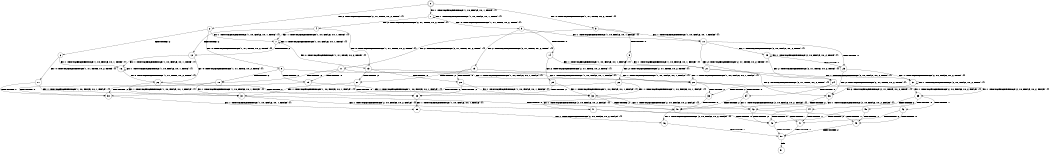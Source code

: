 digraph BCG {
size = "7, 10.5";
center = TRUE;
node [shape = circle];
0 [peripheries = 2];
0 -> 1 [label = "EX !1 !ATOMIC_EXCH_BRANCH (1, +0, FALSE, +0, 1, TRUE) !{}"];
0 -> 2 [label = "EX !2 !ATOMIC_EXCH_BRANCH (2, +1, TRUE, +0, 2, TRUE) !{}"];
0 -> 3 [label = "EX !0 !ATOMIC_EXCH_BRANCH (1, +1, TRUE, +0, 2, TRUE) !{}"];
1 -> 4 [label = "EX !2 !ATOMIC_EXCH_BRANCH (2, +1, TRUE, +0, 2, TRUE) !{}"];
1 -> 5 [label = "EX !0 !ATOMIC_EXCH_BRANCH (1, +1, TRUE, +0, 2, TRUE) !{}"];
1 -> 1 [label = "EX !1 !ATOMIC_EXCH_BRANCH (1, +0, FALSE, +0, 1, TRUE) !{}"];
2 -> 6 [label = "TERMINATE !2"];
2 -> 7 [label = "EX !1 !ATOMIC_EXCH_BRANCH (1, +0, FALSE, +0, 1, TRUE) !{}"];
2 -> 8 [label = "EX !0 !ATOMIC_EXCH_BRANCH (1, +1, TRUE, +0, 2, TRUE) !{}"];
3 -> 9 [label = "TERMINATE !0"];
3 -> 10 [label = "EX !1 !ATOMIC_EXCH_BRANCH (1, +0, FALSE, +0, 1, FALSE) !{}"];
3 -> 11 [label = "EX !2 !ATOMIC_EXCH_BRANCH (2, +1, TRUE, +0, 2, TRUE) !{}"];
4 -> 12 [label = "TERMINATE !2"];
4 -> 13 [label = "EX !0 !ATOMIC_EXCH_BRANCH (1, +1, TRUE, +0, 2, TRUE) !{}"];
4 -> 7 [label = "EX !1 !ATOMIC_EXCH_BRANCH (1, +0, FALSE, +0, 1, TRUE) !{}"];
5 -> 14 [label = "TERMINATE !0"];
5 -> 15 [label = "EX !2 !ATOMIC_EXCH_BRANCH (2, +1, TRUE, +0, 2, TRUE) !{}"];
5 -> 10 [label = "EX !1 !ATOMIC_EXCH_BRANCH (1, +0, FALSE, +0, 1, FALSE) !{}"];
6 -> 16 [label = "EX !1 !ATOMIC_EXCH_BRANCH (1, +0, FALSE, +0, 1, TRUE) !{}"];
6 -> 17 [label = "EX !0 !ATOMIC_EXCH_BRANCH (1, +1, TRUE, +0, 2, TRUE) !{}"];
7 -> 12 [label = "TERMINATE !2"];
7 -> 13 [label = "EX !0 !ATOMIC_EXCH_BRANCH (1, +1, TRUE, +0, 2, TRUE) !{}"];
7 -> 7 [label = "EX !1 !ATOMIC_EXCH_BRANCH (1, +0, FALSE, +0, 1, TRUE) !{}"];
8 -> 18 [label = "TERMINATE !2"];
8 -> 19 [label = "TERMINATE !0"];
8 -> 20 [label = "EX !1 !ATOMIC_EXCH_BRANCH (1, +0, FALSE, +0, 1, FALSE) !{}"];
9 -> 21 [label = "EX !1 !ATOMIC_EXCH_BRANCH (1, +0, FALSE, +0, 1, FALSE) !{}"];
9 -> 22 [label = "EX !2 !ATOMIC_EXCH_BRANCH (2, +1, TRUE, +0, 2, TRUE) !{}"];
10 -> 23 [label = "TERMINATE !0"];
10 -> 24 [label = "EX !2 !ATOMIC_EXCH_BRANCH (2, +1, TRUE, +0, 2, TRUE) !{}"];
10 -> 25 [label = "EX !1 !ATOMIC_EXCH_BRANCH (2, +0, FALSE, +0, 2, TRUE) !{}"];
11 -> 18 [label = "TERMINATE !2"];
11 -> 19 [label = "TERMINATE !0"];
11 -> 20 [label = "EX !1 !ATOMIC_EXCH_BRANCH (1, +0, FALSE, +0, 1, FALSE) !{}"];
12 -> 16 [label = "EX !1 !ATOMIC_EXCH_BRANCH (1, +0, FALSE, +0, 1, TRUE) !{}"];
12 -> 26 [label = "EX !0 !ATOMIC_EXCH_BRANCH (1, +1, TRUE, +0, 2, TRUE) !{}"];
13 -> 27 [label = "TERMINATE !2"];
13 -> 28 [label = "TERMINATE !0"];
13 -> 20 [label = "EX !1 !ATOMIC_EXCH_BRANCH (1, +0, FALSE, +0, 1, FALSE) !{}"];
14 -> 21 [label = "EX !1 !ATOMIC_EXCH_BRANCH (1, +0, FALSE, +0, 1, FALSE) !{}"];
14 -> 29 [label = "EX !2 !ATOMIC_EXCH_BRANCH (2, +1, TRUE, +0, 2, TRUE) !{}"];
15 -> 27 [label = "TERMINATE !2"];
15 -> 28 [label = "TERMINATE !0"];
15 -> 20 [label = "EX !1 !ATOMIC_EXCH_BRANCH (1, +0, FALSE, +0, 1, FALSE) !{}"];
16 -> 26 [label = "EX !0 !ATOMIC_EXCH_BRANCH (1, +1, TRUE, +0, 2, TRUE) !{}"];
16 -> 16 [label = "EX !1 !ATOMIC_EXCH_BRANCH (1, +0, FALSE, +0, 1, TRUE) !{}"];
17 -> 30 [label = "TERMINATE !0"];
17 -> 31 [label = "EX !1 !ATOMIC_EXCH_BRANCH (1, +0, FALSE, +0, 1, FALSE) !{}"];
18 -> 30 [label = "TERMINATE !0"];
18 -> 31 [label = "EX !1 !ATOMIC_EXCH_BRANCH (1, +0, FALSE, +0, 1, FALSE) !{}"];
19 -> 30 [label = "TERMINATE !2"];
19 -> 32 [label = "EX !1 !ATOMIC_EXCH_BRANCH (1, +0, FALSE, +0, 1, FALSE) !{}"];
20 -> 33 [label = "TERMINATE !2"];
20 -> 34 [label = "TERMINATE !0"];
20 -> 35 [label = "EX !1 !ATOMIC_EXCH_BRANCH (2, +0, FALSE, +0, 2, FALSE) !{}"];
21 -> 36 [label = "EX !2 !ATOMIC_EXCH_BRANCH (2, +1, TRUE, +0, 2, TRUE) !{}"];
21 -> 37 [label = "EX !1 !ATOMIC_EXCH_BRANCH (2, +0, FALSE, +0, 2, TRUE) !{}"];
22 -> 30 [label = "TERMINATE !2"];
22 -> 32 [label = "EX !1 !ATOMIC_EXCH_BRANCH (1, +0, FALSE, +0, 1, FALSE) !{}"];
23 -> 37 [label = "EX !1 !ATOMIC_EXCH_BRANCH (2, +0, FALSE, +0, 2, TRUE) !{}"];
23 -> 36 [label = "EX !2 !ATOMIC_EXCH_BRANCH (2, +1, TRUE, +0, 2, TRUE) !{}"];
24 -> 33 [label = "TERMINATE !2"];
24 -> 34 [label = "TERMINATE !0"];
24 -> 35 [label = "EX !1 !ATOMIC_EXCH_BRANCH (2, +0, FALSE, +0, 2, FALSE) !{}"];
25 -> 23 [label = "TERMINATE !0"];
25 -> 24 [label = "EX !2 !ATOMIC_EXCH_BRANCH (2, +1, TRUE, +0, 2, TRUE) !{}"];
25 -> 25 [label = "EX !1 !ATOMIC_EXCH_BRANCH (2, +0, FALSE, +0, 2, TRUE) !{}"];
26 -> 38 [label = "TERMINATE !0"];
26 -> 31 [label = "EX !1 !ATOMIC_EXCH_BRANCH (1, +0, FALSE, +0, 1, FALSE) !{}"];
27 -> 31 [label = "EX !1 !ATOMIC_EXCH_BRANCH (1, +0, FALSE, +0, 1, FALSE) !{}"];
27 -> 38 [label = "TERMINATE !0"];
28 -> 32 [label = "EX !1 !ATOMIC_EXCH_BRANCH (1, +0, FALSE, +0, 1, FALSE) !{}"];
28 -> 38 [label = "TERMINATE !2"];
29 -> 38 [label = "TERMINATE !2"];
29 -> 32 [label = "EX !1 !ATOMIC_EXCH_BRANCH (1, +0, FALSE, +0, 1, FALSE) !{}"];
30 -> 39 [label = "EX !1 !ATOMIC_EXCH_BRANCH (1, +0, FALSE, +0, 1, FALSE) !{}"];
31 -> 40 [label = "TERMINATE !0"];
31 -> 41 [label = "EX !1 !ATOMIC_EXCH_BRANCH (2, +0, FALSE, +0, 2, FALSE) !{}"];
32 -> 40 [label = "TERMINATE !2"];
32 -> 42 [label = "EX !1 !ATOMIC_EXCH_BRANCH (2, +0, FALSE, +0, 2, FALSE) !{}"];
33 -> 41 [label = "EX !1 !ATOMIC_EXCH_BRANCH (2, +0, FALSE, +0, 2, FALSE) !{}"];
33 -> 40 [label = "TERMINATE !0"];
34 -> 42 [label = "EX !1 !ATOMIC_EXCH_BRANCH (2, +0, FALSE, +0, 2, FALSE) !{}"];
34 -> 40 [label = "TERMINATE !2"];
35 -> 43 [label = "TERMINATE !1"];
35 -> 44 [label = "TERMINATE !2"];
35 -> 45 [label = "TERMINATE !0"];
36 -> 40 [label = "TERMINATE !2"];
36 -> 42 [label = "EX !1 !ATOMIC_EXCH_BRANCH (2, +0, FALSE, +0, 2, FALSE) !{}"];
37 -> 36 [label = "EX !2 !ATOMIC_EXCH_BRANCH (2, +1, TRUE, +0, 2, TRUE) !{}"];
37 -> 37 [label = "EX !1 !ATOMIC_EXCH_BRANCH (2, +0, FALSE, +0, 2, TRUE) !{}"];
38 -> 39 [label = "EX !1 !ATOMIC_EXCH_BRANCH (1, +0, FALSE, +0, 1, FALSE) !{}"];
39 -> 46 [label = "EX !1 !ATOMIC_EXCH_BRANCH (2, +0, FALSE, +0, 2, FALSE) !{}"];
40 -> 46 [label = "EX !1 !ATOMIC_EXCH_BRANCH (2, +0, FALSE, +0, 2, FALSE) !{}"];
41 -> 47 [label = "TERMINATE !1"];
41 -> 48 [label = "TERMINATE !0"];
42 -> 49 [label = "TERMINATE !1"];
42 -> 48 [label = "TERMINATE !2"];
43 -> 47 [label = "TERMINATE !2"];
43 -> 49 [label = "TERMINATE !0"];
44 -> 47 [label = "TERMINATE !1"];
44 -> 48 [label = "TERMINATE !0"];
45 -> 49 [label = "TERMINATE !1"];
45 -> 48 [label = "TERMINATE !2"];
46 -> 50 [label = "TERMINATE !1"];
47 -> 50 [label = "TERMINATE !0"];
48 -> 50 [label = "TERMINATE !1"];
49 -> 50 [label = "TERMINATE !2"];
50 -> 51 [label = "exit"];
}

